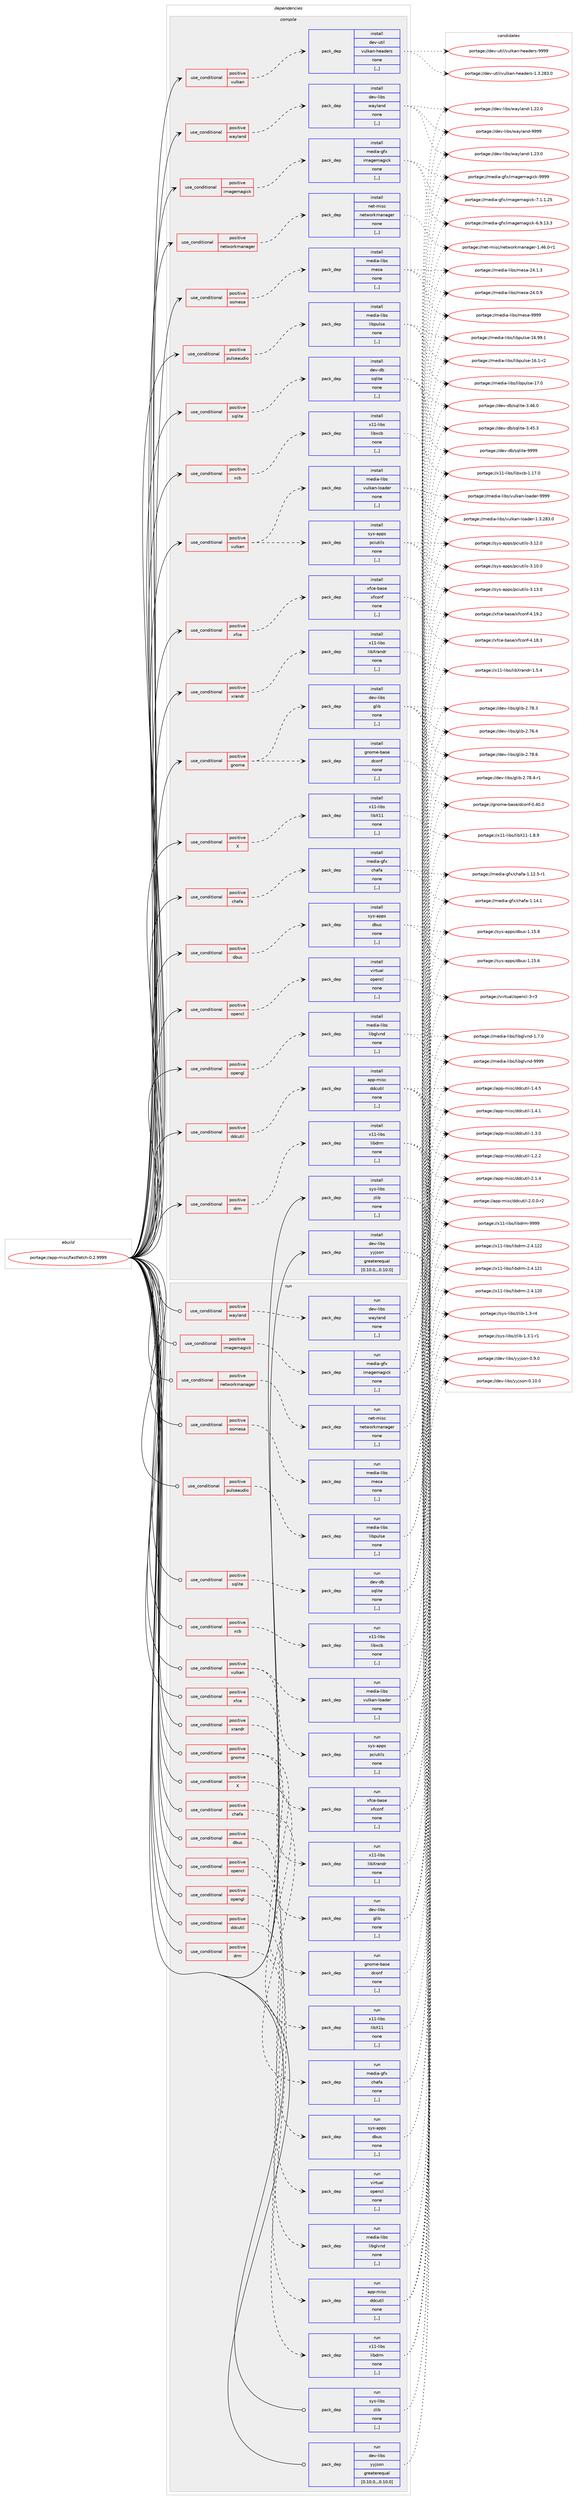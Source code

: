 digraph prolog {

# *************
# Graph options
# *************

newrank=true;
concentrate=true;
compound=true;
graph [rankdir=LR,fontname=Helvetica,fontsize=10,ranksep=1.5];#, ranksep=2.5, nodesep=0.2];
edge  [arrowhead=vee];
node  [fontname=Helvetica,fontsize=10];

# **********
# The ebuild
# **********

subgraph cluster_leftcol {
color=gray;
label=<<i>ebuild</i>>;
id [label="portage://app-misc/fastfetch-0.2.9999", color=red, width=4, href="../app-misc/fastfetch-0.2.9999.svg"];
}

# ****************
# The dependencies
# ****************

subgraph cluster_midcol {
color=gray;
label=<<i>dependencies</i>>;
subgraph cluster_compile {
fillcolor="#eeeeee";
style=filled;
label=<<i>compile</i>>;
subgraph cond11965 {
dependency41248 [label=<<TABLE BORDER="0" CELLBORDER="1" CELLSPACING="0" CELLPADDING="4"><TR><TD ROWSPAN="3" CELLPADDING="10">use_conditional</TD></TR><TR><TD>positive</TD></TR><TR><TD>X</TD></TR></TABLE>>, shape=none, color=red];
subgraph pack28889 {
dependency41249 [label=<<TABLE BORDER="0" CELLBORDER="1" CELLSPACING="0" CELLPADDING="4" WIDTH="220"><TR><TD ROWSPAN="6" CELLPADDING="30">pack_dep</TD></TR><TR><TD WIDTH="110">install</TD></TR><TR><TD>x11-libs</TD></TR><TR><TD>libX11</TD></TR><TR><TD>none</TD></TR><TR><TD>[,,]</TD></TR></TABLE>>, shape=none, color=blue];
}
dependency41248:e -> dependency41249:w [weight=20,style="dashed",arrowhead="vee"];
}
id:e -> dependency41248:w [weight=20,style="solid",arrowhead="vee"];
subgraph cond11966 {
dependency41250 [label=<<TABLE BORDER="0" CELLBORDER="1" CELLSPACING="0" CELLPADDING="4"><TR><TD ROWSPAN="3" CELLPADDING="10">use_conditional</TD></TR><TR><TD>positive</TD></TR><TR><TD>chafa</TD></TR></TABLE>>, shape=none, color=red];
subgraph pack28890 {
dependency41251 [label=<<TABLE BORDER="0" CELLBORDER="1" CELLSPACING="0" CELLPADDING="4" WIDTH="220"><TR><TD ROWSPAN="6" CELLPADDING="30">pack_dep</TD></TR><TR><TD WIDTH="110">install</TD></TR><TR><TD>media-gfx</TD></TR><TR><TD>chafa</TD></TR><TR><TD>none</TD></TR><TR><TD>[,,]</TD></TR></TABLE>>, shape=none, color=blue];
}
dependency41250:e -> dependency41251:w [weight=20,style="dashed",arrowhead="vee"];
}
id:e -> dependency41250:w [weight=20,style="solid",arrowhead="vee"];
subgraph cond11967 {
dependency41252 [label=<<TABLE BORDER="0" CELLBORDER="1" CELLSPACING="0" CELLPADDING="4"><TR><TD ROWSPAN="3" CELLPADDING="10">use_conditional</TD></TR><TR><TD>positive</TD></TR><TR><TD>dbus</TD></TR></TABLE>>, shape=none, color=red];
subgraph pack28891 {
dependency41253 [label=<<TABLE BORDER="0" CELLBORDER="1" CELLSPACING="0" CELLPADDING="4" WIDTH="220"><TR><TD ROWSPAN="6" CELLPADDING="30">pack_dep</TD></TR><TR><TD WIDTH="110">install</TD></TR><TR><TD>sys-apps</TD></TR><TR><TD>dbus</TD></TR><TR><TD>none</TD></TR><TR><TD>[,,]</TD></TR></TABLE>>, shape=none, color=blue];
}
dependency41252:e -> dependency41253:w [weight=20,style="dashed",arrowhead="vee"];
}
id:e -> dependency41252:w [weight=20,style="solid",arrowhead="vee"];
subgraph cond11968 {
dependency41254 [label=<<TABLE BORDER="0" CELLBORDER="1" CELLSPACING="0" CELLPADDING="4"><TR><TD ROWSPAN="3" CELLPADDING="10">use_conditional</TD></TR><TR><TD>positive</TD></TR><TR><TD>ddcutil</TD></TR></TABLE>>, shape=none, color=red];
subgraph pack28892 {
dependency41255 [label=<<TABLE BORDER="0" CELLBORDER="1" CELLSPACING="0" CELLPADDING="4" WIDTH="220"><TR><TD ROWSPAN="6" CELLPADDING="30">pack_dep</TD></TR><TR><TD WIDTH="110">install</TD></TR><TR><TD>app-misc</TD></TR><TR><TD>ddcutil</TD></TR><TR><TD>none</TD></TR><TR><TD>[,,]</TD></TR></TABLE>>, shape=none, color=blue];
}
dependency41254:e -> dependency41255:w [weight=20,style="dashed",arrowhead="vee"];
}
id:e -> dependency41254:w [weight=20,style="solid",arrowhead="vee"];
subgraph cond11969 {
dependency41256 [label=<<TABLE BORDER="0" CELLBORDER="1" CELLSPACING="0" CELLPADDING="4"><TR><TD ROWSPAN="3" CELLPADDING="10">use_conditional</TD></TR><TR><TD>positive</TD></TR><TR><TD>drm</TD></TR></TABLE>>, shape=none, color=red];
subgraph pack28893 {
dependency41257 [label=<<TABLE BORDER="0" CELLBORDER="1" CELLSPACING="0" CELLPADDING="4" WIDTH="220"><TR><TD ROWSPAN="6" CELLPADDING="30">pack_dep</TD></TR><TR><TD WIDTH="110">install</TD></TR><TR><TD>x11-libs</TD></TR><TR><TD>libdrm</TD></TR><TR><TD>none</TD></TR><TR><TD>[,,]</TD></TR></TABLE>>, shape=none, color=blue];
}
dependency41256:e -> dependency41257:w [weight=20,style="dashed",arrowhead="vee"];
}
id:e -> dependency41256:w [weight=20,style="solid",arrowhead="vee"];
subgraph cond11970 {
dependency41258 [label=<<TABLE BORDER="0" CELLBORDER="1" CELLSPACING="0" CELLPADDING="4"><TR><TD ROWSPAN="3" CELLPADDING="10">use_conditional</TD></TR><TR><TD>positive</TD></TR><TR><TD>gnome</TD></TR></TABLE>>, shape=none, color=red];
subgraph pack28894 {
dependency41259 [label=<<TABLE BORDER="0" CELLBORDER="1" CELLSPACING="0" CELLPADDING="4" WIDTH="220"><TR><TD ROWSPAN="6" CELLPADDING="30">pack_dep</TD></TR><TR><TD WIDTH="110">install</TD></TR><TR><TD>dev-libs</TD></TR><TR><TD>glib</TD></TR><TR><TD>none</TD></TR><TR><TD>[,,]</TD></TR></TABLE>>, shape=none, color=blue];
}
dependency41258:e -> dependency41259:w [weight=20,style="dashed",arrowhead="vee"];
subgraph pack28895 {
dependency41260 [label=<<TABLE BORDER="0" CELLBORDER="1" CELLSPACING="0" CELLPADDING="4" WIDTH="220"><TR><TD ROWSPAN="6" CELLPADDING="30">pack_dep</TD></TR><TR><TD WIDTH="110">install</TD></TR><TR><TD>gnome-base</TD></TR><TR><TD>dconf</TD></TR><TR><TD>none</TD></TR><TR><TD>[,,]</TD></TR></TABLE>>, shape=none, color=blue];
}
dependency41258:e -> dependency41260:w [weight=20,style="dashed",arrowhead="vee"];
}
id:e -> dependency41258:w [weight=20,style="solid",arrowhead="vee"];
subgraph cond11971 {
dependency41261 [label=<<TABLE BORDER="0" CELLBORDER="1" CELLSPACING="0" CELLPADDING="4"><TR><TD ROWSPAN="3" CELLPADDING="10">use_conditional</TD></TR><TR><TD>positive</TD></TR><TR><TD>imagemagick</TD></TR></TABLE>>, shape=none, color=red];
subgraph pack28896 {
dependency41262 [label=<<TABLE BORDER="0" CELLBORDER="1" CELLSPACING="0" CELLPADDING="4" WIDTH="220"><TR><TD ROWSPAN="6" CELLPADDING="30">pack_dep</TD></TR><TR><TD WIDTH="110">install</TD></TR><TR><TD>media-gfx</TD></TR><TR><TD>imagemagick</TD></TR><TR><TD>none</TD></TR><TR><TD>[,,]</TD></TR></TABLE>>, shape=none, color=blue];
}
dependency41261:e -> dependency41262:w [weight=20,style="dashed",arrowhead="vee"];
}
id:e -> dependency41261:w [weight=20,style="solid",arrowhead="vee"];
subgraph cond11972 {
dependency41263 [label=<<TABLE BORDER="0" CELLBORDER="1" CELLSPACING="0" CELLPADDING="4"><TR><TD ROWSPAN="3" CELLPADDING="10">use_conditional</TD></TR><TR><TD>positive</TD></TR><TR><TD>networkmanager</TD></TR></TABLE>>, shape=none, color=red];
subgraph pack28897 {
dependency41264 [label=<<TABLE BORDER="0" CELLBORDER="1" CELLSPACING="0" CELLPADDING="4" WIDTH="220"><TR><TD ROWSPAN="6" CELLPADDING="30">pack_dep</TD></TR><TR><TD WIDTH="110">install</TD></TR><TR><TD>net-misc</TD></TR><TR><TD>networkmanager</TD></TR><TR><TD>none</TD></TR><TR><TD>[,,]</TD></TR></TABLE>>, shape=none, color=blue];
}
dependency41263:e -> dependency41264:w [weight=20,style="dashed",arrowhead="vee"];
}
id:e -> dependency41263:w [weight=20,style="solid",arrowhead="vee"];
subgraph cond11973 {
dependency41265 [label=<<TABLE BORDER="0" CELLBORDER="1" CELLSPACING="0" CELLPADDING="4"><TR><TD ROWSPAN="3" CELLPADDING="10">use_conditional</TD></TR><TR><TD>positive</TD></TR><TR><TD>opencl</TD></TR></TABLE>>, shape=none, color=red];
subgraph pack28898 {
dependency41266 [label=<<TABLE BORDER="0" CELLBORDER="1" CELLSPACING="0" CELLPADDING="4" WIDTH="220"><TR><TD ROWSPAN="6" CELLPADDING="30">pack_dep</TD></TR><TR><TD WIDTH="110">install</TD></TR><TR><TD>virtual</TD></TR><TR><TD>opencl</TD></TR><TR><TD>none</TD></TR><TR><TD>[,,]</TD></TR></TABLE>>, shape=none, color=blue];
}
dependency41265:e -> dependency41266:w [weight=20,style="dashed",arrowhead="vee"];
}
id:e -> dependency41265:w [weight=20,style="solid",arrowhead="vee"];
subgraph cond11974 {
dependency41267 [label=<<TABLE BORDER="0" CELLBORDER="1" CELLSPACING="0" CELLPADDING="4"><TR><TD ROWSPAN="3" CELLPADDING="10">use_conditional</TD></TR><TR><TD>positive</TD></TR><TR><TD>opengl</TD></TR></TABLE>>, shape=none, color=red];
subgraph pack28899 {
dependency41268 [label=<<TABLE BORDER="0" CELLBORDER="1" CELLSPACING="0" CELLPADDING="4" WIDTH="220"><TR><TD ROWSPAN="6" CELLPADDING="30">pack_dep</TD></TR><TR><TD WIDTH="110">install</TD></TR><TR><TD>media-libs</TD></TR><TR><TD>libglvnd</TD></TR><TR><TD>none</TD></TR><TR><TD>[,,]</TD></TR></TABLE>>, shape=none, color=blue];
}
dependency41267:e -> dependency41268:w [weight=20,style="dashed",arrowhead="vee"];
}
id:e -> dependency41267:w [weight=20,style="solid",arrowhead="vee"];
subgraph cond11975 {
dependency41269 [label=<<TABLE BORDER="0" CELLBORDER="1" CELLSPACING="0" CELLPADDING="4"><TR><TD ROWSPAN="3" CELLPADDING="10">use_conditional</TD></TR><TR><TD>positive</TD></TR><TR><TD>osmesa</TD></TR></TABLE>>, shape=none, color=red];
subgraph pack28900 {
dependency41270 [label=<<TABLE BORDER="0" CELLBORDER="1" CELLSPACING="0" CELLPADDING="4" WIDTH="220"><TR><TD ROWSPAN="6" CELLPADDING="30">pack_dep</TD></TR><TR><TD WIDTH="110">install</TD></TR><TR><TD>media-libs</TD></TR><TR><TD>mesa</TD></TR><TR><TD>none</TD></TR><TR><TD>[,,]</TD></TR></TABLE>>, shape=none, color=blue];
}
dependency41269:e -> dependency41270:w [weight=20,style="dashed",arrowhead="vee"];
}
id:e -> dependency41269:w [weight=20,style="solid",arrowhead="vee"];
subgraph cond11976 {
dependency41271 [label=<<TABLE BORDER="0" CELLBORDER="1" CELLSPACING="0" CELLPADDING="4"><TR><TD ROWSPAN="3" CELLPADDING="10">use_conditional</TD></TR><TR><TD>positive</TD></TR><TR><TD>pulseaudio</TD></TR></TABLE>>, shape=none, color=red];
subgraph pack28901 {
dependency41272 [label=<<TABLE BORDER="0" CELLBORDER="1" CELLSPACING="0" CELLPADDING="4" WIDTH="220"><TR><TD ROWSPAN="6" CELLPADDING="30">pack_dep</TD></TR><TR><TD WIDTH="110">install</TD></TR><TR><TD>media-libs</TD></TR><TR><TD>libpulse</TD></TR><TR><TD>none</TD></TR><TR><TD>[,,]</TD></TR></TABLE>>, shape=none, color=blue];
}
dependency41271:e -> dependency41272:w [weight=20,style="dashed",arrowhead="vee"];
}
id:e -> dependency41271:w [weight=20,style="solid",arrowhead="vee"];
subgraph cond11977 {
dependency41273 [label=<<TABLE BORDER="0" CELLBORDER="1" CELLSPACING="0" CELLPADDING="4"><TR><TD ROWSPAN="3" CELLPADDING="10">use_conditional</TD></TR><TR><TD>positive</TD></TR><TR><TD>sqlite</TD></TR></TABLE>>, shape=none, color=red];
subgraph pack28902 {
dependency41274 [label=<<TABLE BORDER="0" CELLBORDER="1" CELLSPACING="0" CELLPADDING="4" WIDTH="220"><TR><TD ROWSPAN="6" CELLPADDING="30">pack_dep</TD></TR><TR><TD WIDTH="110">install</TD></TR><TR><TD>dev-db</TD></TR><TR><TD>sqlite</TD></TR><TR><TD>none</TD></TR><TR><TD>[,,]</TD></TR></TABLE>>, shape=none, color=blue];
}
dependency41273:e -> dependency41274:w [weight=20,style="dashed",arrowhead="vee"];
}
id:e -> dependency41273:w [weight=20,style="solid",arrowhead="vee"];
subgraph cond11978 {
dependency41275 [label=<<TABLE BORDER="0" CELLBORDER="1" CELLSPACING="0" CELLPADDING="4"><TR><TD ROWSPAN="3" CELLPADDING="10">use_conditional</TD></TR><TR><TD>positive</TD></TR><TR><TD>vulkan</TD></TR></TABLE>>, shape=none, color=red];
subgraph pack28903 {
dependency41276 [label=<<TABLE BORDER="0" CELLBORDER="1" CELLSPACING="0" CELLPADDING="4" WIDTH="220"><TR><TD ROWSPAN="6" CELLPADDING="30">pack_dep</TD></TR><TR><TD WIDTH="110">install</TD></TR><TR><TD>dev-util</TD></TR><TR><TD>vulkan-headers</TD></TR><TR><TD>none</TD></TR><TR><TD>[,,]</TD></TR></TABLE>>, shape=none, color=blue];
}
dependency41275:e -> dependency41276:w [weight=20,style="dashed",arrowhead="vee"];
}
id:e -> dependency41275:w [weight=20,style="solid",arrowhead="vee"];
subgraph cond11979 {
dependency41277 [label=<<TABLE BORDER="0" CELLBORDER="1" CELLSPACING="0" CELLPADDING="4"><TR><TD ROWSPAN="3" CELLPADDING="10">use_conditional</TD></TR><TR><TD>positive</TD></TR><TR><TD>vulkan</TD></TR></TABLE>>, shape=none, color=red];
subgraph pack28904 {
dependency41278 [label=<<TABLE BORDER="0" CELLBORDER="1" CELLSPACING="0" CELLPADDING="4" WIDTH="220"><TR><TD ROWSPAN="6" CELLPADDING="30">pack_dep</TD></TR><TR><TD WIDTH="110">install</TD></TR><TR><TD>media-libs</TD></TR><TR><TD>vulkan-loader</TD></TR><TR><TD>none</TD></TR><TR><TD>[,,]</TD></TR></TABLE>>, shape=none, color=blue];
}
dependency41277:e -> dependency41278:w [weight=20,style="dashed",arrowhead="vee"];
subgraph pack28905 {
dependency41279 [label=<<TABLE BORDER="0" CELLBORDER="1" CELLSPACING="0" CELLPADDING="4" WIDTH="220"><TR><TD ROWSPAN="6" CELLPADDING="30">pack_dep</TD></TR><TR><TD WIDTH="110">install</TD></TR><TR><TD>sys-apps</TD></TR><TR><TD>pciutils</TD></TR><TR><TD>none</TD></TR><TR><TD>[,,]</TD></TR></TABLE>>, shape=none, color=blue];
}
dependency41277:e -> dependency41279:w [weight=20,style="dashed",arrowhead="vee"];
}
id:e -> dependency41277:w [weight=20,style="solid",arrowhead="vee"];
subgraph cond11980 {
dependency41280 [label=<<TABLE BORDER="0" CELLBORDER="1" CELLSPACING="0" CELLPADDING="4"><TR><TD ROWSPAN="3" CELLPADDING="10">use_conditional</TD></TR><TR><TD>positive</TD></TR><TR><TD>wayland</TD></TR></TABLE>>, shape=none, color=red];
subgraph pack28906 {
dependency41281 [label=<<TABLE BORDER="0" CELLBORDER="1" CELLSPACING="0" CELLPADDING="4" WIDTH="220"><TR><TD ROWSPAN="6" CELLPADDING="30">pack_dep</TD></TR><TR><TD WIDTH="110">install</TD></TR><TR><TD>dev-libs</TD></TR><TR><TD>wayland</TD></TR><TR><TD>none</TD></TR><TR><TD>[,,]</TD></TR></TABLE>>, shape=none, color=blue];
}
dependency41280:e -> dependency41281:w [weight=20,style="dashed",arrowhead="vee"];
}
id:e -> dependency41280:w [weight=20,style="solid",arrowhead="vee"];
subgraph cond11981 {
dependency41282 [label=<<TABLE BORDER="0" CELLBORDER="1" CELLSPACING="0" CELLPADDING="4"><TR><TD ROWSPAN="3" CELLPADDING="10">use_conditional</TD></TR><TR><TD>positive</TD></TR><TR><TD>xcb</TD></TR></TABLE>>, shape=none, color=red];
subgraph pack28907 {
dependency41283 [label=<<TABLE BORDER="0" CELLBORDER="1" CELLSPACING="0" CELLPADDING="4" WIDTH="220"><TR><TD ROWSPAN="6" CELLPADDING="30">pack_dep</TD></TR><TR><TD WIDTH="110">install</TD></TR><TR><TD>x11-libs</TD></TR><TR><TD>libxcb</TD></TR><TR><TD>none</TD></TR><TR><TD>[,,]</TD></TR></TABLE>>, shape=none, color=blue];
}
dependency41282:e -> dependency41283:w [weight=20,style="dashed",arrowhead="vee"];
}
id:e -> dependency41282:w [weight=20,style="solid",arrowhead="vee"];
subgraph cond11982 {
dependency41284 [label=<<TABLE BORDER="0" CELLBORDER="1" CELLSPACING="0" CELLPADDING="4"><TR><TD ROWSPAN="3" CELLPADDING="10">use_conditional</TD></TR><TR><TD>positive</TD></TR><TR><TD>xfce</TD></TR></TABLE>>, shape=none, color=red];
subgraph pack28908 {
dependency41285 [label=<<TABLE BORDER="0" CELLBORDER="1" CELLSPACING="0" CELLPADDING="4" WIDTH="220"><TR><TD ROWSPAN="6" CELLPADDING="30">pack_dep</TD></TR><TR><TD WIDTH="110">install</TD></TR><TR><TD>xfce-base</TD></TR><TR><TD>xfconf</TD></TR><TR><TD>none</TD></TR><TR><TD>[,,]</TD></TR></TABLE>>, shape=none, color=blue];
}
dependency41284:e -> dependency41285:w [weight=20,style="dashed",arrowhead="vee"];
}
id:e -> dependency41284:w [weight=20,style="solid",arrowhead="vee"];
subgraph cond11983 {
dependency41286 [label=<<TABLE BORDER="0" CELLBORDER="1" CELLSPACING="0" CELLPADDING="4"><TR><TD ROWSPAN="3" CELLPADDING="10">use_conditional</TD></TR><TR><TD>positive</TD></TR><TR><TD>xrandr</TD></TR></TABLE>>, shape=none, color=red];
subgraph pack28909 {
dependency41287 [label=<<TABLE BORDER="0" CELLBORDER="1" CELLSPACING="0" CELLPADDING="4" WIDTH="220"><TR><TD ROWSPAN="6" CELLPADDING="30">pack_dep</TD></TR><TR><TD WIDTH="110">install</TD></TR><TR><TD>x11-libs</TD></TR><TR><TD>libXrandr</TD></TR><TR><TD>none</TD></TR><TR><TD>[,,]</TD></TR></TABLE>>, shape=none, color=blue];
}
dependency41286:e -> dependency41287:w [weight=20,style="dashed",arrowhead="vee"];
}
id:e -> dependency41286:w [weight=20,style="solid",arrowhead="vee"];
subgraph pack28910 {
dependency41288 [label=<<TABLE BORDER="0" CELLBORDER="1" CELLSPACING="0" CELLPADDING="4" WIDTH="220"><TR><TD ROWSPAN="6" CELLPADDING="30">pack_dep</TD></TR><TR><TD WIDTH="110">install</TD></TR><TR><TD>dev-libs</TD></TR><TR><TD>yyjson</TD></TR><TR><TD>greaterequal</TD></TR><TR><TD>[0.10.0,,,0.10.0]</TD></TR></TABLE>>, shape=none, color=blue];
}
id:e -> dependency41288:w [weight=20,style="solid",arrowhead="vee"];
subgraph pack28911 {
dependency41289 [label=<<TABLE BORDER="0" CELLBORDER="1" CELLSPACING="0" CELLPADDING="4" WIDTH="220"><TR><TD ROWSPAN="6" CELLPADDING="30">pack_dep</TD></TR><TR><TD WIDTH="110">install</TD></TR><TR><TD>sys-libs</TD></TR><TR><TD>zlib</TD></TR><TR><TD>none</TD></TR><TR><TD>[,,]</TD></TR></TABLE>>, shape=none, color=blue];
}
id:e -> dependency41289:w [weight=20,style="solid",arrowhead="vee"];
}
subgraph cluster_compileandrun {
fillcolor="#eeeeee";
style=filled;
label=<<i>compile and run</i>>;
}
subgraph cluster_run {
fillcolor="#eeeeee";
style=filled;
label=<<i>run</i>>;
subgraph cond11984 {
dependency41290 [label=<<TABLE BORDER="0" CELLBORDER="1" CELLSPACING="0" CELLPADDING="4"><TR><TD ROWSPAN="3" CELLPADDING="10">use_conditional</TD></TR><TR><TD>positive</TD></TR><TR><TD>X</TD></TR></TABLE>>, shape=none, color=red];
subgraph pack28912 {
dependency41291 [label=<<TABLE BORDER="0" CELLBORDER="1" CELLSPACING="0" CELLPADDING="4" WIDTH="220"><TR><TD ROWSPAN="6" CELLPADDING="30">pack_dep</TD></TR><TR><TD WIDTH="110">run</TD></TR><TR><TD>x11-libs</TD></TR><TR><TD>libX11</TD></TR><TR><TD>none</TD></TR><TR><TD>[,,]</TD></TR></TABLE>>, shape=none, color=blue];
}
dependency41290:e -> dependency41291:w [weight=20,style="dashed",arrowhead="vee"];
}
id:e -> dependency41290:w [weight=20,style="solid",arrowhead="odot"];
subgraph cond11985 {
dependency41292 [label=<<TABLE BORDER="0" CELLBORDER="1" CELLSPACING="0" CELLPADDING="4"><TR><TD ROWSPAN="3" CELLPADDING="10">use_conditional</TD></TR><TR><TD>positive</TD></TR><TR><TD>chafa</TD></TR></TABLE>>, shape=none, color=red];
subgraph pack28913 {
dependency41293 [label=<<TABLE BORDER="0" CELLBORDER="1" CELLSPACING="0" CELLPADDING="4" WIDTH="220"><TR><TD ROWSPAN="6" CELLPADDING="30">pack_dep</TD></TR><TR><TD WIDTH="110">run</TD></TR><TR><TD>media-gfx</TD></TR><TR><TD>chafa</TD></TR><TR><TD>none</TD></TR><TR><TD>[,,]</TD></TR></TABLE>>, shape=none, color=blue];
}
dependency41292:e -> dependency41293:w [weight=20,style="dashed",arrowhead="vee"];
}
id:e -> dependency41292:w [weight=20,style="solid",arrowhead="odot"];
subgraph cond11986 {
dependency41294 [label=<<TABLE BORDER="0" CELLBORDER="1" CELLSPACING="0" CELLPADDING="4"><TR><TD ROWSPAN="3" CELLPADDING="10">use_conditional</TD></TR><TR><TD>positive</TD></TR><TR><TD>dbus</TD></TR></TABLE>>, shape=none, color=red];
subgraph pack28914 {
dependency41295 [label=<<TABLE BORDER="0" CELLBORDER="1" CELLSPACING="0" CELLPADDING="4" WIDTH="220"><TR><TD ROWSPAN="6" CELLPADDING="30">pack_dep</TD></TR><TR><TD WIDTH="110">run</TD></TR><TR><TD>sys-apps</TD></TR><TR><TD>dbus</TD></TR><TR><TD>none</TD></TR><TR><TD>[,,]</TD></TR></TABLE>>, shape=none, color=blue];
}
dependency41294:e -> dependency41295:w [weight=20,style="dashed",arrowhead="vee"];
}
id:e -> dependency41294:w [weight=20,style="solid",arrowhead="odot"];
subgraph cond11987 {
dependency41296 [label=<<TABLE BORDER="0" CELLBORDER="1" CELLSPACING="0" CELLPADDING="4"><TR><TD ROWSPAN="3" CELLPADDING="10">use_conditional</TD></TR><TR><TD>positive</TD></TR><TR><TD>ddcutil</TD></TR></TABLE>>, shape=none, color=red];
subgraph pack28915 {
dependency41297 [label=<<TABLE BORDER="0" CELLBORDER="1" CELLSPACING="0" CELLPADDING="4" WIDTH="220"><TR><TD ROWSPAN="6" CELLPADDING="30">pack_dep</TD></TR><TR><TD WIDTH="110">run</TD></TR><TR><TD>app-misc</TD></TR><TR><TD>ddcutil</TD></TR><TR><TD>none</TD></TR><TR><TD>[,,]</TD></TR></TABLE>>, shape=none, color=blue];
}
dependency41296:e -> dependency41297:w [weight=20,style="dashed",arrowhead="vee"];
}
id:e -> dependency41296:w [weight=20,style="solid",arrowhead="odot"];
subgraph cond11988 {
dependency41298 [label=<<TABLE BORDER="0" CELLBORDER="1" CELLSPACING="0" CELLPADDING="4"><TR><TD ROWSPAN="3" CELLPADDING="10">use_conditional</TD></TR><TR><TD>positive</TD></TR><TR><TD>drm</TD></TR></TABLE>>, shape=none, color=red];
subgraph pack28916 {
dependency41299 [label=<<TABLE BORDER="0" CELLBORDER="1" CELLSPACING="0" CELLPADDING="4" WIDTH="220"><TR><TD ROWSPAN="6" CELLPADDING="30">pack_dep</TD></TR><TR><TD WIDTH="110">run</TD></TR><TR><TD>x11-libs</TD></TR><TR><TD>libdrm</TD></TR><TR><TD>none</TD></TR><TR><TD>[,,]</TD></TR></TABLE>>, shape=none, color=blue];
}
dependency41298:e -> dependency41299:w [weight=20,style="dashed",arrowhead="vee"];
}
id:e -> dependency41298:w [weight=20,style="solid",arrowhead="odot"];
subgraph cond11989 {
dependency41300 [label=<<TABLE BORDER="0" CELLBORDER="1" CELLSPACING="0" CELLPADDING="4"><TR><TD ROWSPAN="3" CELLPADDING="10">use_conditional</TD></TR><TR><TD>positive</TD></TR><TR><TD>gnome</TD></TR></TABLE>>, shape=none, color=red];
subgraph pack28917 {
dependency41301 [label=<<TABLE BORDER="0" CELLBORDER="1" CELLSPACING="0" CELLPADDING="4" WIDTH="220"><TR><TD ROWSPAN="6" CELLPADDING="30">pack_dep</TD></TR><TR><TD WIDTH="110">run</TD></TR><TR><TD>dev-libs</TD></TR><TR><TD>glib</TD></TR><TR><TD>none</TD></TR><TR><TD>[,,]</TD></TR></TABLE>>, shape=none, color=blue];
}
dependency41300:e -> dependency41301:w [weight=20,style="dashed",arrowhead="vee"];
subgraph pack28918 {
dependency41302 [label=<<TABLE BORDER="0" CELLBORDER="1" CELLSPACING="0" CELLPADDING="4" WIDTH="220"><TR><TD ROWSPAN="6" CELLPADDING="30">pack_dep</TD></TR><TR><TD WIDTH="110">run</TD></TR><TR><TD>gnome-base</TD></TR><TR><TD>dconf</TD></TR><TR><TD>none</TD></TR><TR><TD>[,,]</TD></TR></TABLE>>, shape=none, color=blue];
}
dependency41300:e -> dependency41302:w [weight=20,style="dashed",arrowhead="vee"];
}
id:e -> dependency41300:w [weight=20,style="solid",arrowhead="odot"];
subgraph cond11990 {
dependency41303 [label=<<TABLE BORDER="0" CELLBORDER="1" CELLSPACING="0" CELLPADDING="4"><TR><TD ROWSPAN="3" CELLPADDING="10">use_conditional</TD></TR><TR><TD>positive</TD></TR><TR><TD>imagemagick</TD></TR></TABLE>>, shape=none, color=red];
subgraph pack28919 {
dependency41304 [label=<<TABLE BORDER="0" CELLBORDER="1" CELLSPACING="0" CELLPADDING="4" WIDTH="220"><TR><TD ROWSPAN="6" CELLPADDING="30">pack_dep</TD></TR><TR><TD WIDTH="110">run</TD></TR><TR><TD>media-gfx</TD></TR><TR><TD>imagemagick</TD></TR><TR><TD>none</TD></TR><TR><TD>[,,]</TD></TR></TABLE>>, shape=none, color=blue];
}
dependency41303:e -> dependency41304:w [weight=20,style="dashed",arrowhead="vee"];
}
id:e -> dependency41303:w [weight=20,style="solid",arrowhead="odot"];
subgraph cond11991 {
dependency41305 [label=<<TABLE BORDER="0" CELLBORDER="1" CELLSPACING="0" CELLPADDING="4"><TR><TD ROWSPAN="3" CELLPADDING="10">use_conditional</TD></TR><TR><TD>positive</TD></TR><TR><TD>networkmanager</TD></TR></TABLE>>, shape=none, color=red];
subgraph pack28920 {
dependency41306 [label=<<TABLE BORDER="0" CELLBORDER="1" CELLSPACING="0" CELLPADDING="4" WIDTH="220"><TR><TD ROWSPAN="6" CELLPADDING="30">pack_dep</TD></TR><TR><TD WIDTH="110">run</TD></TR><TR><TD>net-misc</TD></TR><TR><TD>networkmanager</TD></TR><TR><TD>none</TD></TR><TR><TD>[,,]</TD></TR></TABLE>>, shape=none, color=blue];
}
dependency41305:e -> dependency41306:w [weight=20,style="dashed",arrowhead="vee"];
}
id:e -> dependency41305:w [weight=20,style="solid",arrowhead="odot"];
subgraph cond11992 {
dependency41307 [label=<<TABLE BORDER="0" CELLBORDER="1" CELLSPACING="0" CELLPADDING="4"><TR><TD ROWSPAN="3" CELLPADDING="10">use_conditional</TD></TR><TR><TD>positive</TD></TR><TR><TD>opencl</TD></TR></TABLE>>, shape=none, color=red];
subgraph pack28921 {
dependency41308 [label=<<TABLE BORDER="0" CELLBORDER="1" CELLSPACING="0" CELLPADDING="4" WIDTH="220"><TR><TD ROWSPAN="6" CELLPADDING="30">pack_dep</TD></TR><TR><TD WIDTH="110">run</TD></TR><TR><TD>virtual</TD></TR><TR><TD>opencl</TD></TR><TR><TD>none</TD></TR><TR><TD>[,,]</TD></TR></TABLE>>, shape=none, color=blue];
}
dependency41307:e -> dependency41308:w [weight=20,style="dashed",arrowhead="vee"];
}
id:e -> dependency41307:w [weight=20,style="solid",arrowhead="odot"];
subgraph cond11993 {
dependency41309 [label=<<TABLE BORDER="0" CELLBORDER="1" CELLSPACING="0" CELLPADDING="4"><TR><TD ROWSPAN="3" CELLPADDING="10">use_conditional</TD></TR><TR><TD>positive</TD></TR><TR><TD>opengl</TD></TR></TABLE>>, shape=none, color=red];
subgraph pack28922 {
dependency41310 [label=<<TABLE BORDER="0" CELLBORDER="1" CELLSPACING="0" CELLPADDING="4" WIDTH="220"><TR><TD ROWSPAN="6" CELLPADDING="30">pack_dep</TD></TR><TR><TD WIDTH="110">run</TD></TR><TR><TD>media-libs</TD></TR><TR><TD>libglvnd</TD></TR><TR><TD>none</TD></TR><TR><TD>[,,]</TD></TR></TABLE>>, shape=none, color=blue];
}
dependency41309:e -> dependency41310:w [weight=20,style="dashed",arrowhead="vee"];
}
id:e -> dependency41309:w [weight=20,style="solid",arrowhead="odot"];
subgraph cond11994 {
dependency41311 [label=<<TABLE BORDER="0" CELLBORDER="1" CELLSPACING="0" CELLPADDING="4"><TR><TD ROWSPAN="3" CELLPADDING="10">use_conditional</TD></TR><TR><TD>positive</TD></TR><TR><TD>osmesa</TD></TR></TABLE>>, shape=none, color=red];
subgraph pack28923 {
dependency41312 [label=<<TABLE BORDER="0" CELLBORDER="1" CELLSPACING="0" CELLPADDING="4" WIDTH="220"><TR><TD ROWSPAN="6" CELLPADDING="30">pack_dep</TD></TR><TR><TD WIDTH="110">run</TD></TR><TR><TD>media-libs</TD></TR><TR><TD>mesa</TD></TR><TR><TD>none</TD></TR><TR><TD>[,,]</TD></TR></TABLE>>, shape=none, color=blue];
}
dependency41311:e -> dependency41312:w [weight=20,style="dashed",arrowhead="vee"];
}
id:e -> dependency41311:w [weight=20,style="solid",arrowhead="odot"];
subgraph cond11995 {
dependency41313 [label=<<TABLE BORDER="0" CELLBORDER="1" CELLSPACING="0" CELLPADDING="4"><TR><TD ROWSPAN="3" CELLPADDING="10">use_conditional</TD></TR><TR><TD>positive</TD></TR><TR><TD>pulseaudio</TD></TR></TABLE>>, shape=none, color=red];
subgraph pack28924 {
dependency41314 [label=<<TABLE BORDER="0" CELLBORDER="1" CELLSPACING="0" CELLPADDING="4" WIDTH="220"><TR><TD ROWSPAN="6" CELLPADDING="30">pack_dep</TD></TR><TR><TD WIDTH="110">run</TD></TR><TR><TD>media-libs</TD></TR><TR><TD>libpulse</TD></TR><TR><TD>none</TD></TR><TR><TD>[,,]</TD></TR></TABLE>>, shape=none, color=blue];
}
dependency41313:e -> dependency41314:w [weight=20,style="dashed",arrowhead="vee"];
}
id:e -> dependency41313:w [weight=20,style="solid",arrowhead="odot"];
subgraph cond11996 {
dependency41315 [label=<<TABLE BORDER="0" CELLBORDER="1" CELLSPACING="0" CELLPADDING="4"><TR><TD ROWSPAN="3" CELLPADDING="10">use_conditional</TD></TR><TR><TD>positive</TD></TR><TR><TD>sqlite</TD></TR></TABLE>>, shape=none, color=red];
subgraph pack28925 {
dependency41316 [label=<<TABLE BORDER="0" CELLBORDER="1" CELLSPACING="0" CELLPADDING="4" WIDTH="220"><TR><TD ROWSPAN="6" CELLPADDING="30">pack_dep</TD></TR><TR><TD WIDTH="110">run</TD></TR><TR><TD>dev-db</TD></TR><TR><TD>sqlite</TD></TR><TR><TD>none</TD></TR><TR><TD>[,,]</TD></TR></TABLE>>, shape=none, color=blue];
}
dependency41315:e -> dependency41316:w [weight=20,style="dashed",arrowhead="vee"];
}
id:e -> dependency41315:w [weight=20,style="solid",arrowhead="odot"];
subgraph cond11997 {
dependency41317 [label=<<TABLE BORDER="0" CELLBORDER="1" CELLSPACING="0" CELLPADDING="4"><TR><TD ROWSPAN="3" CELLPADDING="10">use_conditional</TD></TR><TR><TD>positive</TD></TR><TR><TD>vulkan</TD></TR></TABLE>>, shape=none, color=red];
subgraph pack28926 {
dependency41318 [label=<<TABLE BORDER="0" CELLBORDER="1" CELLSPACING="0" CELLPADDING="4" WIDTH="220"><TR><TD ROWSPAN="6" CELLPADDING="30">pack_dep</TD></TR><TR><TD WIDTH="110">run</TD></TR><TR><TD>media-libs</TD></TR><TR><TD>vulkan-loader</TD></TR><TR><TD>none</TD></TR><TR><TD>[,,]</TD></TR></TABLE>>, shape=none, color=blue];
}
dependency41317:e -> dependency41318:w [weight=20,style="dashed",arrowhead="vee"];
subgraph pack28927 {
dependency41319 [label=<<TABLE BORDER="0" CELLBORDER="1" CELLSPACING="0" CELLPADDING="4" WIDTH="220"><TR><TD ROWSPAN="6" CELLPADDING="30">pack_dep</TD></TR><TR><TD WIDTH="110">run</TD></TR><TR><TD>sys-apps</TD></TR><TR><TD>pciutils</TD></TR><TR><TD>none</TD></TR><TR><TD>[,,]</TD></TR></TABLE>>, shape=none, color=blue];
}
dependency41317:e -> dependency41319:w [weight=20,style="dashed",arrowhead="vee"];
}
id:e -> dependency41317:w [weight=20,style="solid",arrowhead="odot"];
subgraph cond11998 {
dependency41320 [label=<<TABLE BORDER="0" CELLBORDER="1" CELLSPACING="0" CELLPADDING="4"><TR><TD ROWSPAN="3" CELLPADDING="10">use_conditional</TD></TR><TR><TD>positive</TD></TR><TR><TD>wayland</TD></TR></TABLE>>, shape=none, color=red];
subgraph pack28928 {
dependency41321 [label=<<TABLE BORDER="0" CELLBORDER="1" CELLSPACING="0" CELLPADDING="4" WIDTH="220"><TR><TD ROWSPAN="6" CELLPADDING="30">pack_dep</TD></TR><TR><TD WIDTH="110">run</TD></TR><TR><TD>dev-libs</TD></TR><TR><TD>wayland</TD></TR><TR><TD>none</TD></TR><TR><TD>[,,]</TD></TR></TABLE>>, shape=none, color=blue];
}
dependency41320:e -> dependency41321:w [weight=20,style="dashed",arrowhead="vee"];
}
id:e -> dependency41320:w [weight=20,style="solid",arrowhead="odot"];
subgraph cond11999 {
dependency41322 [label=<<TABLE BORDER="0" CELLBORDER="1" CELLSPACING="0" CELLPADDING="4"><TR><TD ROWSPAN="3" CELLPADDING="10">use_conditional</TD></TR><TR><TD>positive</TD></TR><TR><TD>xcb</TD></TR></TABLE>>, shape=none, color=red];
subgraph pack28929 {
dependency41323 [label=<<TABLE BORDER="0" CELLBORDER="1" CELLSPACING="0" CELLPADDING="4" WIDTH="220"><TR><TD ROWSPAN="6" CELLPADDING="30">pack_dep</TD></TR><TR><TD WIDTH="110">run</TD></TR><TR><TD>x11-libs</TD></TR><TR><TD>libxcb</TD></TR><TR><TD>none</TD></TR><TR><TD>[,,]</TD></TR></TABLE>>, shape=none, color=blue];
}
dependency41322:e -> dependency41323:w [weight=20,style="dashed",arrowhead="vee"];
}
id:e -> dependency41322:w [weight=20,style="solid",arrowhead="odot"];
subgraph cond12000 {
dependency41324 [label=<<TABLE BORDER="0" CELLBORDER="1" CELLSPACING="0" CELLPADDING="4"><TR><TD ROWSPAN="3" CELLPADDING="10">use_conditional</TD></TR><TR><TD>positive</TD></TR><TR><TD>xfce</TD></TR></TABLE>>, shape=none, color=red];
subgraph pack28930 {
dependency41325 [label=<<TABLE BORDER="0" CELLBORDER="1" CELLSPACING="0" CELLPADDING="4" WIDTH="220"><TR><TD ROWSPAN="6" CELLPADDING="30">pack_dep</TD></TR><TR><TD WIDTH="110">run</TD></TR><TR><TD>xfce-base</TD></TR><TR><TD>xfconf</TD></TR><TR><TD>none</TD></TR><TR><TD>[,,]</TD></TR></TABLE>>, shape=none, color=blue];
}
dependency41324:e -> dependency41325:w [weight=20,style="dashed",arrowhead="vee"];
}
id:e -> dependency41324:w [weight=20,style="solid",arrowhead="odot"];
subgraph cond12001 {
dependency41326 [label=<<TABLE BORDER="0" CELLBORDER="1" CELLSPACING="0" CELLPADDING="4"><TR><TD ROWSPAN="3" CELLPADDING="10">use_conditional</TD></TR><TR><TD>positive</TD></TR><TR><TD>xrandr</TD></TR></TABLE>>, shape=none, color=red];
subgraph pack28931 {
dependency41327 [label=<<TABLE BORDER="0" CELLBORDER="1" CELLSPACING="0" CELLPADDING="4" WIDTH="220"><TR><TD ROWSPAN="6" CELLPADDING="30">pack_dep</TD></TR><TR><TD WIDTH="110">run</TD></TR><TR><TD>x11-libs</TD></TR><TR><TD>libXrandr</TD></TR><TR><TD>none</TD></TR><TR><TD>[,,]</TD></TR></TABLE>>, shape=none, color=blue];
}
dependency41326:e -> dependency41327:w [weight=20,style="dashed",arrowhead="vee"];
}
id:e -> dependency41326:w [weight=20,style="solid",arrowhead="odot"];
subgraph pack28932 {
dependency41328 [label=<<TABLE BORDER="0" CELLBORDER="1" CELLSPACING="0" CELLPADDING="4" WIDTH="220"><TR><TD ROWSPAN="6" CELLPADDING="30">pack_dep</TD></TR><TR><TD WIDTH="110">run</TD></TR><TR><TD>dev-libs</TD></TR><TR><TD>yyjson</TD></TR><TR><TD>greaterequal</TD></TR><TR><TD>[0.10.0,,,0.10.0]</TD></TR></TABLE>>, shape=none, color=blue];
}
id:e -> dependency41328:w [weight=20,style="solid",arrowhead="odot"];
subgraph pack28933 {
dependency41329 [label=<<TABLE BORDER="0" CELLBORDER="1" CELLSPACING="0" CELLPADDING="4" WIDTH="220"><TR><TD ROWSPAN="6" CELLPADDING="30">pack_dep</TD></TR><TR><TD WIDTH="110">run</TD></TR><TR><TD>sys-libs</TD></TR><TR><TD>zlib</TD></TR><TR><TD>none</TD></TR><TR><TD>[,,]</TD></TR></TABLE>>, shape=none, color=blue];
}
id:e -> dependency41329:w [weight=20,style="solid",arrowhead="odot"];
}
}

# **************
# The candidates
# **************

subgraph cluster_choices {
rank=same;
color=gray;
label=<<i>candidates</i>>;

subgraph choice28889 {
color=black;
nodesep=1;
choice120494945108105981154710810598884949454946564657 [label="portage://x11-libs/libX11-1.8.9", color=red, width=4,href="../x11-libs/libX11-1.8.9.svg"];
dependency41249:e -> choice120494945108105981154710810598884949454946564657:w [style=dotted,weight="100"];
}
subgraph choice28890 {
color=black;
nodesep=1;
choice10910110010597451031021204799104971029745494649524649 [label="portage://media-gfx/chafa-1.14.1", color=red, width=4,href="../media-gfx/chafa-1.14.1.svg"];
choice109101100105974510310212047991049710297454946495046534511449 [label="portage://media-gfx/chafa-1.12.5-r1", color=red, width=4,href="../media-gfx/chafa-1.12.5-r1.svg"];
dependency41251:e -> choice10910110010597451031021204799104971029745494649524649:w [style=dotted,weight="100"];
dependency41251:e -> choice109101100105974510310212047991049710297454946495046534511449:w [style=dotted,weight="100"];
}
subgraph choice28891 {
color=black;
nodesep=1;
choice1151211154597112112115471009811711545494649534656 [label="portage://sys-apps/dbus-1.15.8", color=red, width=4,href="../sys-apps/dbus-1.15.8.svg"];
choice1151211154597112112115471009811711545494649534654 [label="portage://sys-apps/dbus-1.15.6", color=red, width=4,href="../sys-apps/dbus-1.15.6.svg"];
dependency41253:e -> choice1151211154597112112115471009811711545494649534656:w [style=dotted,weight="100"];
dependency41253:e -> choice1151211154597112112115471009811711545494649534654:w [style=dotted,weight="100"];
}
subgraph choice28892 {
color=black;
nodesep=1;
choice9711211245109105115994710010099117116105108455046494652 [label="portage://app-misc/ddcutil-2.1.4", color=red, width=4,href="../app-misc/ddcutil-2.1.4.svg"];
choice97112112451091051159947100100991171161051084550464846484511450 [label="portage://app-misc/ddcutil-2.0.0-r2", color=red, width=4,href="../app-misc/ddcutil-2.0.0-r2.svg"];
choice9711211245109105115994710010099117116105108454946524653 [label="portage://app-misc/ddcutil-1.4.5", color=red, width=4,href="../app-misc/ddcutil-1.4.5.svg"];
choice9711211245109105115994710010099117116105108454946524649 [label="portage://app-misc/ddcutil-1.4.1", color=red, width=4,href="../app-misc/ddcutil-1.4.1.svg"];
choice9711211245109105115994710010099117116105108454946514648 [label="portage://app-misc/ddcutil-1.3.0", color=red, width=4,href="../app-misc/ddcutil-1.3.0.svg"];
choice9711211245109105115994710010099117116105108454946504650 [label="portage://app-misc/ddcutil-1.2.2", color=red, width=4,href="../app-misc/ddcutil-1.2.2.svg"];
dependency41255:e -> choice9711211245109105115994710010099117116105108455046494652:w [style=dotted,weight="100"];
dependency41255:e -> choice97112112451091051159947100100991171161051084550464846484511450:w [style=dotted,weight="100"];
dependency41255:e -> choice9711211245109105115994710010099117116105108454946524653:w [style=dotted,weight="100"];
dependency41255:e -> choice9711211245109105115994710010099117116105108454946524649:w [style=dotted,weight="100"];
dependency41255:e -> choice9711211245109105115994710010099117116105108454946514648:w [style=dotted,weight="100"];
dependency41255:e -> choice9711211245109105115994710010099117116105108454946504650:w [style=dotted,weight="100"];
}
subgraph choice28893 {
color=black;
nodesep=1;
choice1204949451081059811547108105981001141094557575757 [label="portage://x11-libs/libdrm-9999", color=red, width=4,href="../x11-libs/libdrm-9999.svg"];
choice1204949451081059811547108105981001141094550465246495050 [label="portage://x11-libs/libdrm-2.4.122", color=red, width=4,href="../x11-libs/libdrm-2.4.122.svg"];
choice1204949451081059811547108105981001141094550465246495049 [label="portage://x11-libs/libdrm-2.4.121", color=red, width=4,href="../x11-libs/libdrm-2.4.121.svg"];
choice1204949451081059811547108105981001141094550465246495048 [label="portage://x11-libs/libdrm-2.4.120", color=red, width=4,href="../x11-libs/libdrm-2.4.120.svg"];
dependency41257:e -> choice1204949451081059811547108105981001141094557575757:w [style=dotted,weight="100"];
dependency41257:e -> choice1204949451081059811547108105981001141094550465246495050:w [style=dotted,weight="100"];
dependency41257:e -> choice1204949451081059811547108105981001141094550465246495049:w [style=dotted,weight="100"];
dependency41257:e -> choice1204949451081059811547108105981001141094550465246495048:w [style=dotted,weight="100"];
}
subgraph choice28894 {
color=black;
nodesep=1;
choice1001011184510810598115471031081059845504655564654 [label="portage://dev-libs/glib-2.78.6", color=red, width=4,href="../dev-libs/glib-2.78.6.svg"];
choice10010111845108105981154710310810598455046555646524511449 [label="portage://dev-libs/glib-2.78.4-r1", color=red, width=4,href="../dev-libs/glib-2.78.4-r1.svg"];
choice1001011184510810598115471031081059845504655564651 [label="portage://dev-libs/glib-2.78.3", color=red, width=4,href="../dev-libs/glib-2.78.3.svg"];
choice1001011184510810598115471031081059845504655544652 [label="portage://dev-libs/glib-2.76.4", color=red, width=4,href="../dev-libs/glib-2.76.4.svg"];
dependency41259:e -> choice1001011184510810598115471031081059845504655564654:w [style=dotted,weight="100"];
dependency41259:e -> choice10010111845108105981154710310810598455046555646524511449:w [style=dotted,weight="100"];
dependency41259:e -> choice1001011184510810598115471031081059845504655564651:w [style=dotted,weight="100"];
dependency41259:e -> choice1001011184510810598115471031081059845504655544652:w [style=dotted,weight="100"];
}
subgraph choice28895 {
color=black;
nodesep=1;
choice103110111109101459897115101471009911111010245484652484648 [label="portage://gnome-base/dconf-0.40.0", color=red, width=4,href="../gnome-base/dconf-0.40.0.svg"];
dependency41260:e -> choice103110111109101459897115101471009911111010245484652484648:w [style=dotted,weight="100"];
}
subgraph choice28896 {
color=black;
nodesep=1;
choice1091011001059745103102120471051099710310110997103105991074557575757 [label="portage://media-gfx/imagemagick-9999", color=red, width=4,href="../media-gfx/imagemagick-9999.svg"];
choice109101100105974510310212047105109971031011099710310599107455546494649465053 [label="portage://media-gfx/imagemagick-7.1.1.25", color=red, width=4,href="../media-gfx/imagemagick-7.1.1.25.svg"];
choice109101100105974510310212047105109971031011099710310599107455446574649514651 [label="portage://media-gfx/imagemagick-6.9.13.3", color=red, width=4,href="../media-gfx/imagemagick-6.9.13.3.svg"];
dependency41262:e -> choice1091011001059745103102120471051099710310110997103105991074557575757:w [style=dotted,weight="100"];
dependency41262:e -> choice109101100105974510310212047105109971031011099710310599107455546494649465053:w [style=dotted,weight="100"];
dependency41262:e -> choice109101100105974510310212047105109971031011099710310599107455446574649514651:w [style=dotted,weight="100"];
}
subgraph choice28897 {
color=black;
nodesep=1;
choice1101011164510910511599471101011161191111141071099711097103101114454946525446484511449 [label="portage://net-misc/networkmanager-1.46.0-r1", color=red, width=4,href="../net-misc/networkmanager-1.46.0-r1.svg"];
dependency41264:e -> choice1101011164510910511599471101011161191111141071099711097103101114454946525446484511449:w [style=dotted,weight="100"];
}
subgraph choice28898 {
color=black;
nodesep=1;
choice11810511411611797108471111121011109910845514511451 [label="portage://virtual/opencl-3-r3", color=red, width=4,href="../virtual/opencl-3-r3.svg"];
dependency41266:e -> choice11810511411611797108471111121011109910845514511451:w [style=dotted,weight="100"];
}
subgraph choice28899 {
color=black;
nodesep=1;
choice10910110010597451081059811547108105981031081181101004557575757 [label="portage://media-libs/libglvnd-9999", color=red, width=4,href="../media-libs/libglvnd-9999.svg"];
choice1091011001059745108105981154710810598103108118110100454946554648 [label="portage://media-libs/libglvnd-1.7.0", color=red, width=4,href="../media-libs/libglvnd-1.7.0.svg"];
dependency41268:e -> choice10910110010597451081059811547108105981031081181101004557575757:w [style=dotted,weight="100"];
dependency41268:e -> choice1091011001059745108105981154710810598103108118110100454946554648:w [style=dotted,weight="100"];
}
subgraph choice28900 {
color=black;
nodesep=1;
choice10910110010597451081059811547109101115974557575757 [label="portage://media-libs/mesa-9999", color=red, width=4,href="../media-libs/mesa-9999.svg"];
choice109101100105974510810598115471091011159745505246494651 [label="portage://media-libs/mesa-24.1.3", color=red, width=4,href="../media-libs/mesa-24.1.3.svg"];
choice109101100105974510810598115471091011159745505246484657 [label="portage://media-libs/mesa-24.0.9", color=red, width=4,href="../media-libs/mesa-24.0.9.svg"];
dependency41270:e -> choice10910110010597451081059811547109101115974557575757:w [style=dotted,weight="100"];
dependency41270:e -> choice109101100105974510810598115471091011159745505246494651:w [style=dotted,weight="100"];
dependency41270:e -> choice109101100105974510810598115471091011159745505246484657:w [style=dotted,weight="100"];
}
subgraph choice28901 {
color=black;
nodesep=1;
choice10910110010597451081059811547108105981121171081151014549554648 [label="portage://media-libs/libpulse-17.0", color=red, width=4,href="../media-libs/libpulse-17.0.svg"];
choice10910110010597451081059811547108105981121171081151014549544657574649 [label="portage://media-libs/libpulse-16.99.1", color=red, width=4,href="../media-libs/libpulse-16.99.1.svg"];
choice109101100105974510810598115471081059811211710811510145495446494511450 [label="portage://media-libs/libpulse-16.1-r2", color=red, width=4,href="../media-libs/libpulse-16.1-r2.svg"];
dependency41272:e -> choice10910110010597451081059811547108105981121171081151014549554648:w [style=dotted,weight="100"];
dependency41272:e -> choice10910110010597451081059811547108105981121171081151014549544657574649:w [style=dotted,weight="100"];
dependency41272:e -> choice109101100105974510810598115471081059811211710811510145495446494511450:w [style=dotted,weight="100"];
}
subgraph choice28902 {
color=black;
nodesep=1;
choice1001011184510098471151131081051161014557575757 [label="portage://dev-db/sqlite-9999", color=red, width=4,href="../dev-db/sqlite-9999.svg"];
choice10010111845100984711511310810511610145514652544648 [label="portage://dev-db/sqlite-3.46.0", color=red, width=4,href="../dev-db/sqlite-3.46.0.svg"];
choice10010111845100984711511310810511610145514652534651 [label="portage://dev-db/sqlite-3.45.3", color=red, width=4,href="../dev-db/sqlite-3.45.3.svg"];
dependency41274:e -> choice1001011184510098471151131081051161014557575757:w [style=dotted,weight="100"];
dependency41274:e -> choice10010111845100984711511310810511610145514652544648:w [style=dotted,weight="100"];
dependency41274:e -> choice10010111845100984711511310810511610145514652534651:w [style=dotted,weight="100"];
}
subgraph choice28903 {
color=black;
nodesep=1;
choice10010111845117116105108471181171081079711045104101971001011141154557575757 [label="portage://dev-util/vulkan-headers-9999", color=red, width=4,href="../dev-util/vulkan-headers-9999.svg"];
choice100101118451171161051084711811710810797110451041019710010111411545494651465056514648 [label="portage://dev-util/vulkan-headers-1.3.283.0", color=red, width=4,href="../dev-util/vulkan-headers-1.3.283.0.svg"];
dependency41276:e -> choice10010111845117116105108471181171081079711045104101971001011141154557575757:w [style=dotted,weight="100"];
dependency41276:e -> choice100101118451171161051084711811710810797110451041019710010111411545494651465056514648:w [style=dotted,weight="100"];
}
subgraph choice28904 {
color=black;
nodesep=1;
choice109101100105974510810598115471181171081079711045108111971001011144557575757 [label="portage://media-libs/vulkan-loader-9999", color=red, width=4,href="../media-libs/vulkan-loader-9999.svg"];
choice1091011001059745108105981154711811710810797110451081119710010111445494651465056514648 [label="portage://media-libs/vulkan-loader-1.3.283.0", color=red, width=4,href="../media-libs/vulkan-loader-1.3.283.0.svg"];
dependency41278:e -> choice109101100105974510810598115471181171081079711045108111971001011144557575757:w [style=dotted,weight="100"];
dependency41278:e -> choice1091011001059745108105981154711811710810797110451081119710010111445494651465056514648:w [style=dotted,weight="100"];
}
subgraph choice28905 {
color=black;
nodesep=1;
choice1151211154597112112115471129910511711610510811545514649514648 [label="portage://sys-apps/pciutils-3.13.0", color=red, width=4,href="../sys-apps/pciutils-3.13.0.svg"];
choice1151211154597112112115471129910511711610510811545514649504648 [label="portage://sys-apps/pciutils-3.12.0", color=red, width=4,href="../sys-apps/pciutils-3.12.0.svg"];
choice1151211154597112112115471129910511711610510811545514649484648 [label="portage://sys-apps/pciutils-3.10.0", color=red, width=4,href="../sys-apps/pciutils-3.10.0.svg"];
dependency41279:e -> choice1151211154597112112115471129910511711610510811545514649514648:w [style=dotted,weight="100"];
dependency41279:e -> choice1151211154597112112115471129910511711610510811545514649504648:w [style=dotted,weight="100"];
dependency41279:e -> choice1151211154597112112115471129910511711610510811545514649484648:w [style=dotted,weight="100"];
}
subgraph choice28906 {
color=black;
nodesep=1;
choice10010111845108105981154711997121108971101004557575757 [label="portage://dev-libs/wayland-9999", color=red, width=4,href="../dev-libs/wayland-9999.svg"];
choice100101118451081059811547119971211089711010045494650514648 [label="portage://dev-libs/wayland-1.23.0", color=red, width=4,href="../dev-libs/wayland-1.23.0.svg"];
choice100101118451081059811547119971211089711010045494650504648 [label="portage://dev-libs/wayland-1.22.0", color=red, width=4,href="../dev-libs/wayland-1.22.0.svg"];
dependency41281:e -> choice10010111845108105981154711997121108971101004557575757:w [style=dotted,weight="100"];
dependency41281:e -> choice100101118451081059811547119971211089711010045494650514648:w [style=dotted,weight="100"];
dependency41281:e -> choice100101118451081059811547119971211089711010045494650504648:w [style=dotted,weight="100"];
}
subgraph choice28907 {
color=black;
nodesep=1;
choice120494945108105981154710810598120999845494649554648 [label="portage://x11-libs/libxcb-1.17.0", color=red, width=4,href="../x11-libs/libxcb-1.17.0.svg"];
dependency41283:e -> choice120494945108105981154710810598120999845494649554648:w [style=dotted,weight="100"];
}
subgraph choice28908 {
color=black;
nodesep=1;
choice12010299101459897115101471201029911111010245524649574650 [label="portage://xfce-base/xfconf-4.19.2", color=red, width=4,href="../xfce-base/xfconf-4.19.2.svg"];
choice12010299101459897115101471201029911111010245524649564651 [label="portage://xfce-base/xfconf-4.18.3", color=red, width=4,href="../xfce-base/xfconf-4.18.3.svg"];
dependency41285:e -> choice12010299101459897115101471201029911111010245524649574650:w [style=dotted,weight="100"];
dependency41285:e -> choice12010299101459897115101471201029911111010245524649564651:w [style=dotted,weight="100"];
}
subgraph choice28909 {
color=black;
nodesep=1;
choice1204949451081059811547108105988811497110100114454946534652 [label="portage://x11-libs/libXrandr-1.5.4", color=red, width=4,href="../x11-libs/libXrandr-1.5.4.svg"];
dependency41287:e -> choice1204949451081059811547108105988811497110100114454946534652:w [style=dotted,weight="100"];
}
subgraph choice28910 {
color=black;
nodesep=1;
choice10010111845108105981154712112110611511111045484649484648 [label="portage://dev-libs/yyjson-0.10.0", color=red, width=4,href="../dev-libs/yyjson-0.10.0.svg"];
choice100101118451081059811547121121106115111110454846574648 [label="portage://dev-libs/yyjson-0.9.0", color=red, width=4,href="../dev-libs/yyjson-0.9.0.svg"];
dependency41288:e -> choice10010111845108105981154712112110611511111045484649484648:w [style=dotted,weight="100"];
dependency41288:e -> choice100101118451081059811547121121106115111110454846574648:w [style=dotted,weight="100"];
}
subgraph choice28911 {
color=black;
nodesep=1;
choice115121115451081059811547122108105984549465146494511449 [label="portage://sys-libs/zlib-1.3.1-r1", color=red, width=4,href="../sys-libs/zlib-1.3.1-r1.svg"];
choice11512111545108105981154712210810598454946514511452 [label="portage://sys-libs/zlib-1.3-r4", color=red, width=4,href="../sys-libs/zlib-1.3-r4.svg"];
dependency41289:e -> choice115121115451081059811547122108105984549465146494511449:w [style=dotted,weight="100"];
dependency41289:e -> choice11512111545108105981154712210810598454946514511452:w [style=dotted,weight="100"];
}
subgraph choice28912 {
color=black;
nodesep=1;
choice120494945108105981154710810598884949454946564657 [label="portage://x11-libs/libX11-1.8.9", color=red, width=4,href="../x11-libs/libX11-1.8.9.svg"];
dependency41291:e -> choice120494945108105981154710810598884949454946564657:w [style=dotted,weight="100"];
}
subgraph choice28913 {
color=black;
nodesep=1;
choice10910110010597451031021204799104971029745494649524649 [label="portage://media-gfx/chafa-1.14.1", color=red, width=4,href="../media-gfx/chafa-1.14.1.svg"];
choice109101100105974510310212047991049710297454946495046534511449 [label="portage://media-gfx/chafa-1.12.5-r1", color=red, width=4,href="../media-gfx/chafa-1.12.5-r1.svg"];
dependency41293:e -> choice10910110010597451031021204799104971029745494649524649:w [style=dotted,weight="100"];
dependency41293:e -> choice109101100105974510310212047991049710297454946495046534511449:w [style=dotted,weight="100"];
}
subgraph choice28914 {
color=black;
nodesep=1;
choice1151211154597112112115471009811711545494649534656 [label="portage://sys-apps/dbus-1.15.8", color=red, width=4,href="../sys-apps/dbus-1.15.8.svg"];
choice1151211154597112112115471009811711545494649534654 [label="portage://sys-apps/dbus-1.15.6", color=red, width=4,href="../sys-apps/dbus-1.15.6.svg"];
dependency41295:e -> choice1151211154597112112115471009811711545494649534656:w [style=dotted,weight="100"];
dependency41295:e -> choice1151211154597112112115471009811711545494649534654:w [style=dotted,weight="100"];
}
subgraph choice28915 {
color=black;
nodesep=1;
choice9711211245109105115994710010099117116105108455046494652 [label="portage://app-misc/ddcutil-2.1.4", color=red, width=4,href="../app-misc/ddcutil-2.1.4.svg"];
choice97112112451091051159947100100991171161051084550464846484511450 [label="portage://app-misc/ddcutil-2.0.0-r2", color=red, width=4,href="../app-misc/ddcutil-2.0.0-r2.svg"];
choice9711211245109105115994710010099117116105108454946524653 [label="portage://app-misc/ddcutil-1.4.5", color=red, width=4,href="../app-misc/ddcutil-1.4.5.svg"];
choice9711211245109105115994710010099117116105108454946524649 [label="portage://app-misc/ddcutil-1.4.1", color=red, width=4,href="../app-misc/ddcutil-1.4.1.svg"];
choice9711211245109105115994710010099117116105108454946514648 [label="portage://app-misc/ddcutil-1.3.0", color=red, width=4,href="../app-misc/ddcutil-1.3.0.svg"];
choice9711211245109105115994710010099117116105108454946504650 [label="portage://app-misc/ddcutil-1.2.2", color=red, width=4,href="../app-misc/ddcutil-1.2.2.svg"];
dependency41297:e -> choice9711211245109105115994710010099117116105108455046494652:w [style=dotted,weight="100"];
dependency41297:e -> choice97112112451091051159947100100991171161051084550464846484511450:w [style=dotted,weight="100"];
dependency41297:e -> choice9711211245109105115994710010099117116105108454946524653:w [style=dotted,weight="100"];
dependency41297:e -> choice9711211245109105115994710010099117116105108454946524649:w [style=dotted,weight="100"];
dependency41297:e -> choice9711211245109105115994710010099117116105108454946514648:w [style=dotted,weight="100"];
dependency41297:e -> choice9711211245109105115994710010099117116105108454946504650:w [style=dotted,weight="100"];
}
subgraph choice28916 {
color=black;
nodesep=1;
choice1204949451081059811547108105981001141094557575757 [label="portage://x11-libs/libdrm-9999", color=red, width=4,href="../x11-libs/libdrm-9999.svg"];
choice1204949451081059811547108105981001141094550465246495050 [label="portage://x11-libs/libdrm-2.4.122", color=red, width=4,href="../x11-libs/libdrm-2.4.122.svg"];
choice1204949451081059811547108105981001141094550465246495049 [label="portage://x11-libs/libdrm-2.4.121", color=red, width=4,href="../x11-libs/libdrm-2.4.121.svg"];
choice1204949451081059811547108105981001141094550465246495048 [label="portage://x11-libs/libdrm-2.4.120", color=red, width=4,href="../x11-libs/libdrm-2.4.120.svg"];
dependency41299:e -> choice1204949451081059811547108105981001141094557575757:w [style=dotted,weight="100"];
dependency41299:e -> choice1204949451081059811547108105981001141094550465246495050:w [style=dotted,weight="100"];
dependency41299:e -> choice1204949451081059811547108105981001141094550465246495049:w [style=dotted,weight="100"];
dependency41299:e -> choice1204949451081059811547108105981001141094550465246495048:w [style=dotted,weight="100"];
}
subgraph choice28917 {
color=black;
nodesep=1;
choice1001011184510810598115471031081059845504655564654 [label="portage://dev-libs/glib-2.78.6", color=red, width=4,href="../dev-libs/glib-2.78.6.svg"];
choice10010111845108105981154710310810598455046555646524511449 [label="portage://dev-libs/glib-2.78.4-r1", color=red, width=4,href="../dev-libs/glib-2.78.4-r1.svg"];
choice1001011184510810598115471031081059845504655564651 [label="portage://dev-libs/glib-2.78.3", color=red, width=4,href="../dev-libs/glib-2.78.3.svg"];
choice1001011184510810598115471031081059845504655544652 [label="portage://dev-libs/glib-2.76.4", color=red, width=4,href="../dev-libs/glib-2.76.4.svg"];
dependency41301:e -> choice1001011184510810598115471031081059845504655564654:w [style=dotted,weight="100"];
dependency41301:e -> choice10010111845108105981154710310810598455046555646524511449:w [style=dotted,weight="100"];
dependency41301:e -> choice1001011184510810598115471031081059845504655564651:w [style=dotted,weight="100"];
dependency41301:e -> choice1001011184510810598115471031081059845504655544652:w [style=dotted,weight="100"];
}
subgraph choice28918 {
color=black;
nodesep=1;
choice103110111109101459897115101471009911111010245484652484648 [label="portage://gnome-base/dconf-0.40.0", color=red, width=4,href="../gnome-base/dconf-0.40.0.svg"];
dependency41302:e -> choice103110111109101459897115101471009911111010245484652484648:w [style=dotted,weight="100"];
}
subgraph choice28919 {
color=black;
nodesep=1;
choice1091011001059745103102120471051099710310110997103105991074557575757 [label="portage://media-gfx/imagemagick-9999", color=red, width=4,href="../media-gfx/imagemagick-9999.svg"];
choice109101100105974510310212047105109971031011099710310599107455546494649465053 [label="portage://media-gfx/imagemagick-7.1.1.25", color=red, width=4,href="../media-gfx/imagemagick-7.1.1.25.svg"];
choice109101100105974510310212047105109971031011099710310599107455446574649514651 [label="portage://media-gfx/imagemagick-6.9.13.3", color=red, width=4,href="../media-gfx/imagemagick-6.9.13.3.svg"];
dependency41304:e -> choice1091011001059745103102120471051099710310110997103105991074557575757:w [style=dotted,weight="100"];
dependency41304:e -> choice109101100105974510310212047105109971031011099710310599107455546494649465053:w [style=dotted,weight="100"];
dependency41304:e -> choice109101100105974510310212047105109971031011099710310599107455446574649514651:w [style=dotted,weight="100"];
}
subgraph choice28920 {
color=black;
nodesep=1;
choice1101011164510910511599471101011161191111141071099711097103101114454946525446484511449 [label="portage://net-misc/networkmanager-1.46.0-r1", color=red, width=4,href="../net-misc/networkmanager-1.46.0-r1.svg"];
dependency41306:e -> choice1101011164510910511599471101011161191111141071099711097103101114454946525446484511449:w [style=dotted,weight="100"];
}
subgraph choice28921 {
color=black;
nodesep=1;
choice11810511411611797108471111121011109910845514511451 [label="portage://virtual/opencl-3-r3", color=red, width=4,href="../virtual/opencl-3-r3.svg"];
dependency41308:e -> choice11810511411611797108471111121011109910845514511451:w [style=dotted,weight="100"];
}
subgraph choice28922 {
color=black;
nodesep=1;
choice10910110010597451081059811547108105981031081181101004557575757 [label="portage://media-libs/libglvnd-9999", color=red, width=4,href="../media-libs/libglvnd-9999.svg"];
choice1091011001059745108105981154710810598103108118110100454946554648 [label="portage://media-libs/libglvnd-1.7.0", color=red, width=4,href="../media-libs/libglvnd-1.7.0.svg"];
dependency41310:e -> choice10910110010597451081059811547108105981031081181101004557575757:w [style=dotted,weight="100"];
dependency41310:e -> choice1091011001059745108105981154710810598103108118110100454946554648:w [style=dotted,weight="100"];
}
subgraph choice28923 {
color=black;
nodesep=1;
choice10910110010597451081059811547109101115974557575757 [label="portage://media-libs/mesa-9999", color=red, width=4,href="../media-libs/mesa-9999.svg"];
choice109101100105974510810598115471091011159745505246494651 [label="portage://media-libs/mesa-24.1.3", color=red, width=4,href="../media-libs/mesa-24.1.3.svg"];
choice109101100105974510810598115471091011159745505246484657 [label="portage://media-libs/mesa-24.0.9", color=red, width=4,href="../media-libs/mesa-24.0.9.svg"];
dependency41312:e -> choice10910110010597451081059811547109101115974557575757:w [style=dotted,weight="100"];
dependency41312:e -> choice109101100105974510810598115471091011159745505246494651:w [style=dotted,weight="100"];
dependency41312:e -> choice109101100105974510810598115471091011159745505246484657:w [style=dotted,weight="100"];
}
subgraph choice28924 {
color=black;
nodesep=1;
choice10910110010597451081059811547108105981121171081151014549554648 [label="portage://media-libs/libpulse-17.0", color=red, width=4,href="../media-libs/libpulse-17.0.svg"];
choice10910110010597451081059811547108105981121171081151014549544657574649 [label="portage://media-libs/libpulse-16.99.1", color=red, width=4,href="../media-libs/libpulse-16.99.1.svg"];
choice109101100105974510810598115471081059811211710811510145495446494511450 [label="portage://media-libs/libpulse-16.1-r2", color=red, width=4,href="../media-libs/libpulse-16.1-r2.svg"];
dependency41314:e -> choice10910110010597451081059811547108105981121171081151014549554648:w [style=dotted,weight="100"];
dependency41314:e -> choice10910110010597451081059811547108105981121171081151014549544657574649:w [style=dotted,weight="100"];
dependency41314:e -> choice109101100105974510810598115471081059811211710811510145495446494511450:w [style=dotted,weight="100"];
}
subgraph choice28925 {
color=black;
nodesep=1;
choice1001011184510098471151131081051161014557575757 [label="portage://dev-db/sqlite-9999", color=red, width=4,href="../dev-db/sqlite-9999.svg"];
choice10010111845100984711511310810511610145514652544648 [label="portage://dev-db/sqlite-3.46.0", color=red, width=4,href="../dev-db/sqlite-3.46.0.svg"];
choice10010111845100984711511310810511610145514652534651 [label="portage://dev-db/sqlite-3.45.3", color=red, width=4,href="../dev-db/sqlite-3.45.3.svg"];
dependency41316:e -> choice1001011184510098471151131081051161014557575757:w [style=dotted,weight="100"];
dependency41316:e -> choice10010111845100984711511310810511610145514652544648:w [style=dotted,weight="100"];
dependency41316:e -> choice10010111845100984711511310810511610145514652534651:w [style=dotted,weight="100"];
}
subgraph choice28926 {
color=black;
nodesep=1;
choice109101100105974510810598115471181171081079711045108111971001011144557575757 [label="portage://media-libs/vulkan-loader-9999", color=red, width=4,href="../media-libs/vulkan-loader-9999.svg"];
choice1091011001059745108105981154711811710810797110451081119710010111445494651465056514648 [label="portage://media-libs/vulkan-loader-1.3.283.0", color=red, width=4,href="../media-libs/vulkan-loader-1.3.283.0.svg"];
dependency41318:e -> choice109101100105974510810598115471181171081079711045108111971001011144557575757:w [style=dotted,weight="100"];
dependency41318:e -> choice1091011001059745108105981154711811710810797110451081119710010111445494651465056514648:w [style=dotted,weight="100"];
}
subgraph choice28927 {
color=black;
nodesep=1;
choice1151211154597112112115471129910511711610510811545514649514648 [label="portage://sys-apps/pciutils-3.13.0", color=red, width=4,href="../sys-apps/pciutils-3.13.0.svg"];
choice1151211154597112112115471129910511711610510811545514649504648 [label="portage://sys-apps/pciutils-3.12.0", color=red, width=4,href="../sys-apps/pciutils-3.12.0.svg"];
choice1151211154597112112115471129910511711610510811545514649484648 [label="portage://sys-apps/pciutils-3.10.0", color=red, width=4,href="../sys-apps/pciutils-3.10.0.svg"];
dependency41319:e -> choice1151211154597112112115471129910511711610510811545514649514648:w [style=dotted,weight="100"];
dependency41319:e -> choice1151211154597112112115471129910511711610510811545514649504648:w [style=dotted,weight="100"];
dependency41319:e -> choice1151211154597112112115471129910511711610510811545514649484648:w [style=dotted,weight="100"];
}
subgraph choice28928 {
color=black;
nodesep=1;
choice10010111845108105981154711997121108971101004557575757 [label="portage://dev-libs/wayland-9999", color=red, width=4,href="../dev-libs/wayland-9999.svg"];
choice100101118451081059811547119971211089711010045494650514648 [label="portage://dev-libs/wayland-1.23.0", color=red, width=4,href="../dev-libs/wayland-1.23.0.svg"];
choice100101118451081059811547119971211089711010045494650504648 [label="portage://dev-libs/wayland-1.22.0", color=red, width=4,href="../dev-libs/wayland-1.22.0.svg"];
dependency41321:e -> choice10010111845108105981154711997121108971101004557575757:w [style=dotted,weight="100"];
dependency41321:e -> choice100101118451081059811547119971211089711010045494650514648:w [style=dotted,weight="100"];
dependency41321:e -> choice100101118451081059811547119971211089711010045494650504648:w [style=dotted,weight="100"];
}
subgraph choice28929 {
color=black;
nodesep=1;
choice120494945108105981154710810598120999845494649554648 [label="portage://x11-libs/libxcb-1.17.0", color=red, width=4,href="../x11-libs/libxcb-1.17.0.svg"];
dependency41323:e -> choice120494945108105981154710810598120999845494649554648:w [style=dotted,weight="100"];
}
subgraph choice28930 {
color=black;
nodesep=1;
choice12010299101459897115101471201029911111010245524649574650 [label="portage://xfce-base/xfconf-4.19.2", color=red, width=4,href="../xfce-base/xfconf-4.19.2.svg"];
choice12010299101459897115101471201029911111010245524649564651 [label="portage://xfce-base/xfconf-4.18.3", color=red, width=4,href="../xfce-base/xfconf-4.18.3.svg"];
dependency41325:e -> choice12010299101459897115101471201029911111010245524649574650:w [style=dotted,weight="100"];
dependency41325:e -> choice12010299101459897115101471201029911111010245524649564651:w [style=dotted,weight="100"];
}
subgraph choice28931 {
color=black;
nodesep=1;
choice1204949451081059811547108105988811497110100114454946534652 [label="portage://x11-libs/libXrandr-1.5.4", color=red, width=4,href="../x11-libs/libXrandr-1.5.4.svg"];
dependency41327:e -> choice1204949451081059811547108105988811497110100114454946534652:w [style=dotted,weight="100"];
}
subgraph choice28932 {
color=black;
nodesep=1;
choice10010111845108105981154712112110611511111045484649484648 [label="portage://dev-libs/yyjson-0.10.0", color=red, width=4,href="../dev-libs/yyjson-0.10.0.svg"];
choice100101118451081059811547121121106115111110454846574648 [label="portage://dev-libs/yyjson-0.9.0", color=red, width=4,href="../dev-libs/yyjson-0.9.0.svg"];
dependency41328:e -> choice10010111845108105981154712112110611511111045484649484648:w [style=dotted,weight="100"];
dependency41328:e -> choice100101118451081059811547121121106115111110454846574648:w [style=dotted,weight="100"];
}
subgraph choice28933 {
color=black;
nodesep=1;
choice115121115451081059811547122108105984549465146494511449 [label="portage://sys-libs/zlib-1.3.1-r1", color=red, width=4,href="../sys-libs/zlib-1.3.1-r1.svg"];
choice11512111545108105981154712210810598454946514511452 [label="portage://sys-libs/zlib-1.3-r4", color=red, width=4,href="../sys-libs/zlib-1.3-r4.svg"];
dependency41329:e -> choice115121115451081059811547122108105984549465146494511449:w [style=dotted,weight="100"];
dependency41329:e -> choice11512111545108105981154712210810598454946514511452:w [style=dotted,weight="100"];
}
}

}
